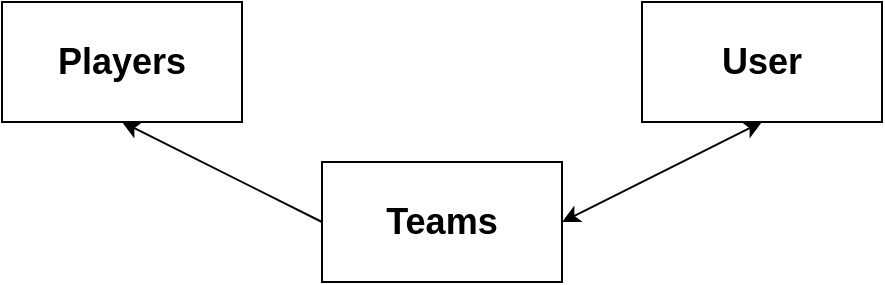 <mxfile>
    <diagram id="agRLcyqusLvS6rJTaeVZ" name="Page-1">
        <mxGraphModel dx="647" dy="370" grid="1" gridSize="10" guides="1" tooltips="1" connect="1" arrows="1" fold="1" page="1" pageScale="1" pageWidth="850" pageHeight="1100" math="0" shadow="0">
            <root>
                <mxCell id="0"/>
                <mxCell id="1" parent="0"/>
                <mxCell id="2" value="&lt;h2&gt;Players&lt;/h2&gt;" style="rounded=0;whiteSpace=wrap;html=1;" vertex="1" parent="1">
                    <mxGeometry x="120" y="160" width="120" height="60" as="geometry"/>
                </mxCell>
                <mxCell id="3" value="&lt;h2&gt;Teams&lt;/h2&gt;" style="rounded=0;whiteSpace=wrap;html=1;" vertex="1" parent="1">
                    <mxGeometry x="280" y="240" width="120" height="60" as="geometry"/>
                </mxCell>
                <mxCell id="4" value="&lt;h2&gt;User&lt;/h2&gt;" style="rounded=0;whiteSpace=wrap;html=1;" vertex="1" parent="1">
                    <mxGeometry x="440" y="160" width="120" height="60" as="geometry"/>
                </mxCell>
                <mxCell id="5" value="" style="endArrow=classic;html=1;fontFamily=Times New Roman;entryX=0.5;entryY=1;entryDx=0;entryDy=0;exitX=0;exitY=0.5;exitDx=0;exitDy=0;" edge="1" parent="1" source="3" target="2">
                    <mxGeometry width="50" height="50" relative="1" as="geometry">
                        <mxPoint x="310" y="180" as="sourcePoint"/>
                        <mxPoint x="360" y="130" as="targetPoint"/>
                        <Array as="points"/>
                    </mxGeometry>
                </mxCell>
                <mxCell id="6" value="" style="endArrow=classic;startArrow=classic;html=1;fontFamily=Times New Roman;entryX=0.5;entryY=1;entryDx=0;entryDy=0;" edge="1" parent="1" target="4">
                    <mxGeometry width="50" height="50" relative="1" as="geometry">
                        <mxPoint x="400" y="270" as="sourcePoint"/>
                        <mxPoint x="480" y="240" as="targetPoint"/>
                        <Array as="points"/>
                    </mxGeometry>
                </mxCell>
            </root>
        </mxGraphModel>
    </diagram>
</mxfile>